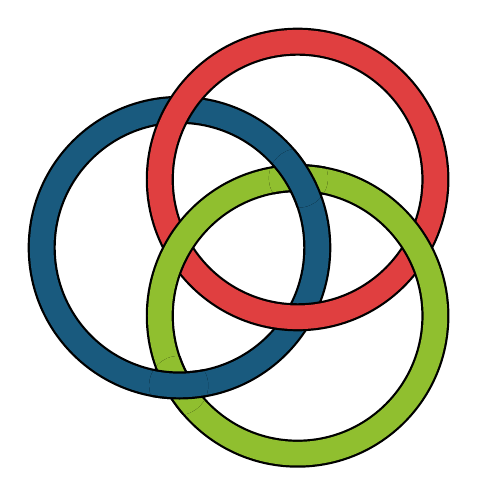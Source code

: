 \begin{tikzpicture}
  \newcommand{\circdist}{1}  % distance from origin to center of circles
  \newcommand{\circrad}{7/4} % radius of the circles
  \newcommand{\circlethickness}{3mm} % uh, thickness of the circles

  % distance from the origin to the three "interior" intersections
  \pgfmathsetmacro{\intrad}{sqrt((\circrad)^2 - 3*(\circdist)^2/4) - \circdist/2}

  % distance from the origin to the three "exterior" intersections
  \pgfmathsetmacro{\extrad}{sqrt((\circrad)^2 - 3*(\circdist)^2/4) + \circdist/2}

  \sf
  % Colors
  \definecolor{red}{RGB}{221,42,43}
  \definecolor{green}{RGB}{132,184,24}
  \definecolor{blue}{RGB}{0,72,112}
  \definecolor{orange}{RGB}{192,128,64}
  \definecolor{gray}{RGB}{107,108,110}
  % so we can just specify an angle and get the correct color for the circle
  \colorlet{180}{blue}
  \colorlet{60}{red}
  \colorlet{300}{green}

  % draws one of our circles
  \newcommand{\mycircle}[1]{%
    \draw[thick, double distance=\circlethickness, double=#1!90]
    (#1:\circdist) circle (\circrad);}

  % draw the circles
  \foreach \angle in {180, 60, 300}{
    \mycircle{\angle}
  }

  % we need to re-do two of the intersections so that the rings
  % interlock and aren't just piled on top of one another
  \foreach \angle/\rad in {60/\intrad, 240/\extrad}{
    \begin{scope}
      \clip (\angle:\rad) circle (5/4*\circlethickness);
      % you may need to adjust the 5/4 above so
      % the clipping area is big enough
      \mycircle{300}
      \mycircle{180}
    \end{scope}
  }
\end{tikzpicture}
